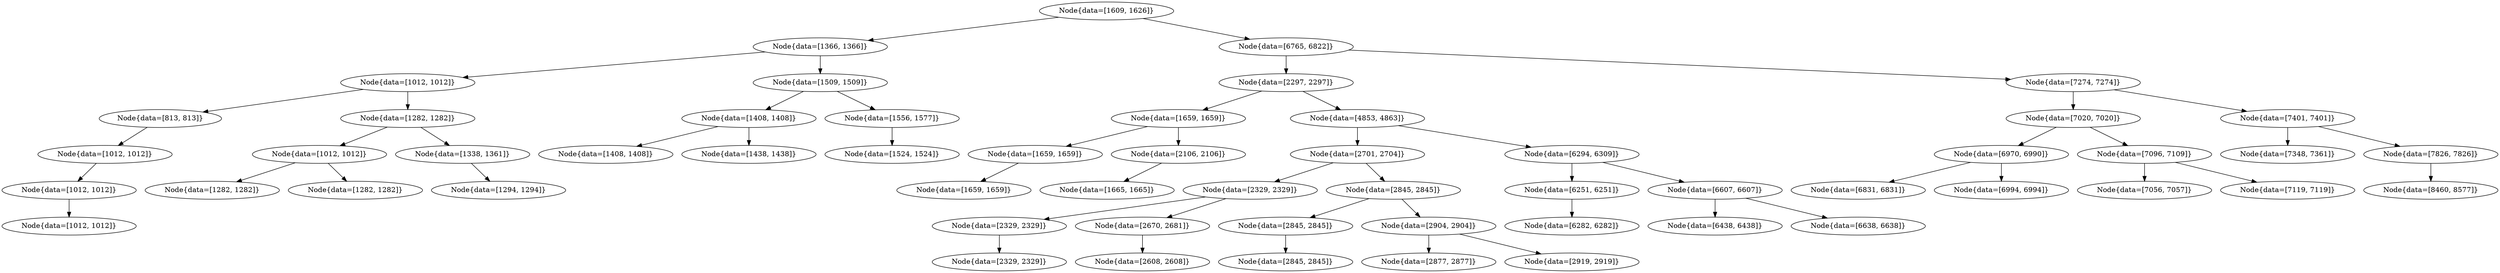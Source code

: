 digraph G{
1160596402 [label="Node{data=[1609, 1626]}"]
1160596402 -> 168903628
168903628 [label="Node{data=[1366, 1366]}"]
168903628 -> 1652913493
1652913493 [label="Node{data=[1012, 1012]}"]
1652913493 -> 1209308520
1209308520 [label="Node{data=[813, 813]}"]
1209308520 -> 1732978435
1732978435 [label="Node{data=[1012, 1012]}"]
1732978435 -> 1732515589
1732515589 [label="Node{data=[1012, 1012]}"]
1732515589 -> 782432613
782432613 [label="Node{data=[1012, 1012]}"]
1652913493 -> 1114740236
1114740236 [label="Node{data=[1282, 1282]}"]
1114740236 -> 2092749438
2092749438 [label="Node{data=[1012, 1012]}"]
2092749438 -> 998706899
998706899 [label="Node{data=[1282, 1282]}"]
2092749438 -> 47690007
47690007 [label="Node{data=[1282, 1282]}"]
1114740236 -> 1289258679
1289258679 [label="Node{data=[1338, 1361]}"]
1289258679 -> 1458410096
1458410096 [label="Node{data=[1294, 1294]}"]
168903628 -> 1428156392
1428156392 [label="Node{data=[1509, 1509]}"]
1428156392 -> 1795138389
1795138389 [label="Node{data=[1408, 1408]}"]
1795138389 -> 1645903235
1645903235 [label="Node{data=[1408, 1408]}"]
1795138389 -> 1490951586
1490951586 [label="Node{data=[1438, 1438]}"]
1428156392 -> 1922353662
1922353662 [label="Node{data=[1556, 1577]}"]
1922353662 -> 1709586930
1709586930 [label="Node{data=[1524, 1524]}"]
1160596402 -> 1419880104
1419880104 [label="Node{data=[6765, 6822]}"]
1419880104 -> 2092597907
2092597907 [label="Node{data=[2297, 2297]}"]
2092597907 -> 674594755
674594755 [label="Node{data=[1659, 1659]}"]
674594755 -> 2085153438
2085153438 [label="Node{data=[1659, 1659]}"]
2085153438 -> 621119321
621119321 [label="Node{data=[1659, 1659]}"]
674594755 -> 226703216
226703216 [label="Node{data=[2106, 2106]}"]
226703216 -> 239835748
239835748 [label="Node{data=[1665, 1665]}"]
2092597907 -> 904699177
904699177 [label="Node{data=[4853, 4863]}"]
904699177 -> 1020984194
1020984194 [label="Node{data=[2701, 2704]}"]
1020984194 -> 687236062
687236062 [label="Node{data=[2329, 2329]}"]
687236062 -> 2050774046
2050774046 [label="Node{data=[2329, 2329]}"]
2050774046 -> 736664485
736664485 [label="Node{data=[2329, 2329]}"]
687236062 -> 1082487729
1082487729 [label="Node{data=[2670, 2681]}"]
1082487729 -> 1534460140
1534460140 [label="Node{data=[2608, 2608]}"]
1020984194 -> 1139946296
1139946296 [label="Node{data=[2845, 2845]}"]
1139946296 -> 749256016
749256016 [label="Node{data=[2845, 2845]}"]
749256016 -> 1205558159
1205558159 [label="Node{data=[2845, 2845]}"]
1139946296 -> 742474488
742474488 [label="Node{data=[2904, 2904]}"]
742474488 -> 2130235323
2130235323 [label="Node{data=[2877, 2877]}"]
742474488 -> 399752969
399752969 [label="Node{data=[2919, 2919]}"]
904699177 -> 172595551
172595551 [label="Node{data=[6294, 6309]}"]
172595551 -> 750345324
750345324 [label="Node{data=[6251, 6251]}"]
750345324 -> 344247127
344247127 [label="Node{data=[6282, 6282]}"]
172595551 -> 505742649
505742649 [label="Node{data=[6607, 6607]}"]
505742649 -> 1482745027
1482745027 [label="Node{data=[6438, 6438]}"]
505742649 -> 1054644639
1054644639 [label="Node{data=[6638, 6638]}"]
1419880104 -> 212874080
212874080 [label="Node{data=[7274, 7274]}"]
212874080 -> 982180610
982180610 [label="Node{data=[7020, 7020]}"]
982180610 -> 1695764076
1695764076 [label="Node{data=[6970, 6990]}"]
1695764076 -> 1071199024
1071199024 [label="Node{data=[6831, 6831]}"]
1695764076 -> 855587992
855587992 [label="Node{data=[6994, 6994]}"]
982180610 -> 1602243382
1602243382 [label="Node{data=[7096, 7109]}"]
1602243382 -> 538906244
538906244 [label="Node{data=[7056, 7057]}"]
1602243382 -> 1445587204
1445587204 [label="Node{data=[7119, 7119]}"]
212874080 -> 494474405
494474405 [label="Node{data=[7401, 7401]}"]
494474405 -> 1090332103
1090332103 [label="Node{data=[7348, 7361]}"]
494474405 -> 416184434
416184434 [label="Node{data=[7826, 7826]}"]
416184434 -> 20366246
20366246 [label="Node{data=[8460, 8577]}"]
}